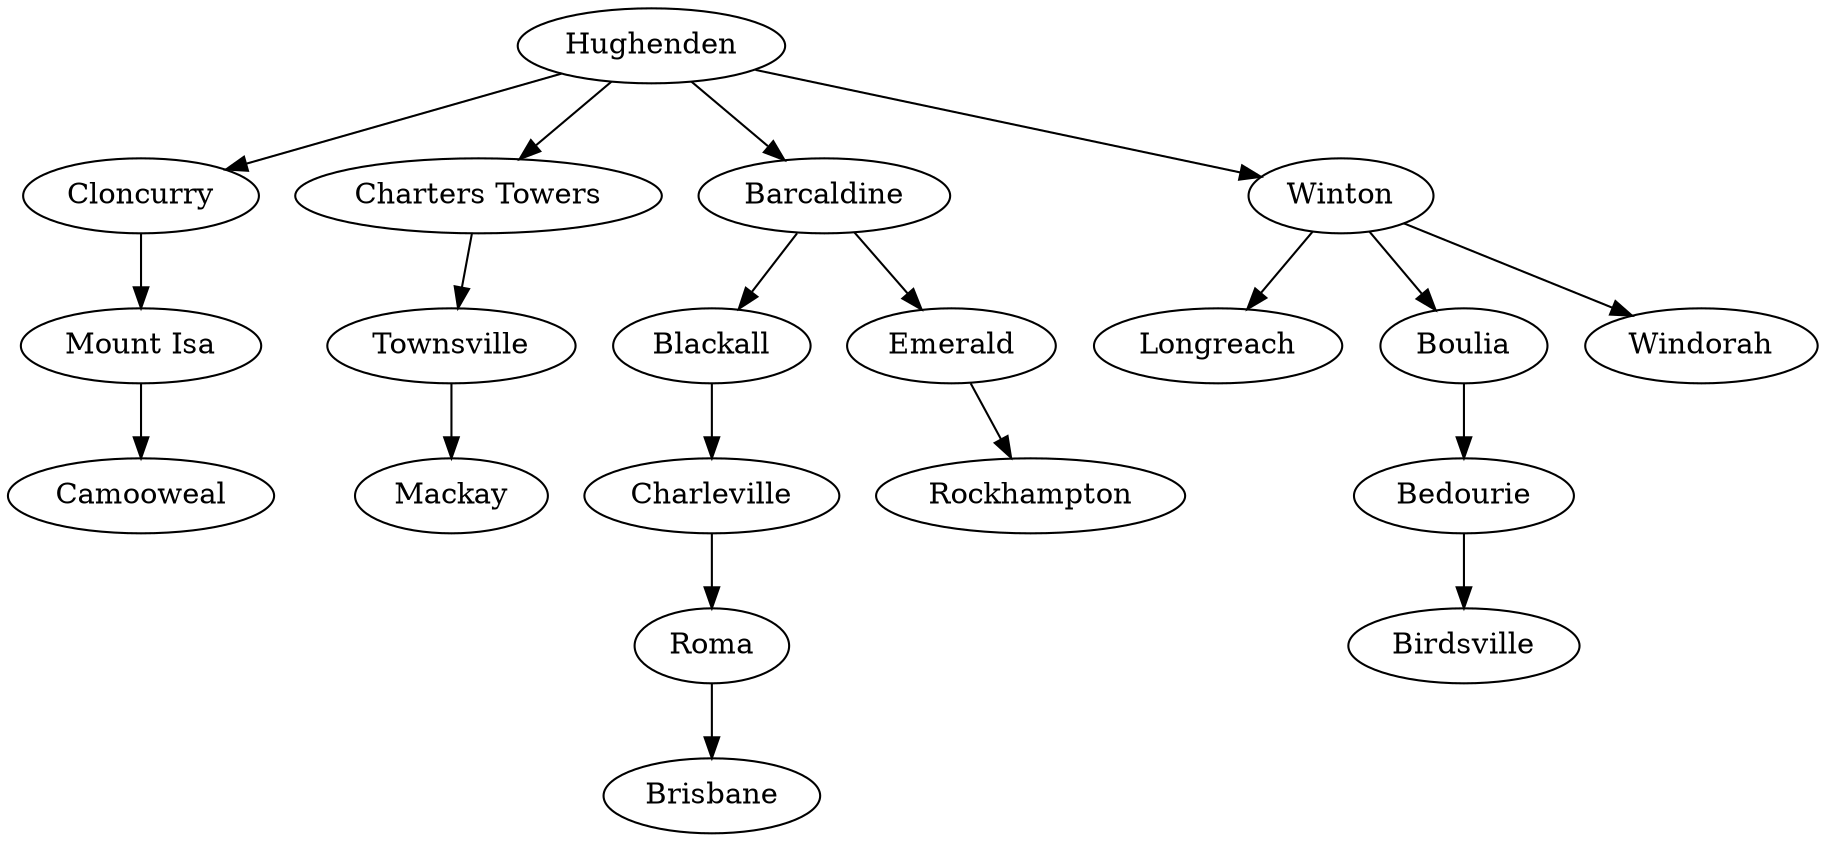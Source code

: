 digraph {
  "Cloncurry"
  "Hughenden"
  "Charters Towers"
  "Barcaldine"
  "Winton"
  "Longreach"
  "Boulia"
  "Windorah"
  "Townsville"
  "Mackay"
  "Mount Isa"
  "Blackall"
  "Emerald"
  "Camooweal"
  "Bedourie"
  "Charleville"
  "Birdsville"
  "Rockhampton"
  "Roma"
  "Brisbane"

  "Townsville" -> "Mackay"
  "Cloncurry" -> "Mount Isa"
  "Barcaldine" -> "Blackall"
  "Barcaldine" -> "Emerald"
  "Mount Isa" -> "Camooweal"
  "Boulia" -> "Bedourie"
  "Blackall" -> "Charleville"
  "Bedourie" -> "Birdsville"
  "Hughenden" -> "Charters Towers"
  "Emerald" -> "Rockhampton"
  "Hughenden" -> "Barcaldine"
  "Charleville" -> "Roma"
  "Hughenden" -> "Winton"
  "Roma" -> "Brisbane"
  "Winton" -> "Longreach"
  "Hughenden" -> "Cloncurry"
  "Winton" -> "Boulia"
  "Winton" -> "Windorah"
  "Charters Towers" -> "Townsville"
}
